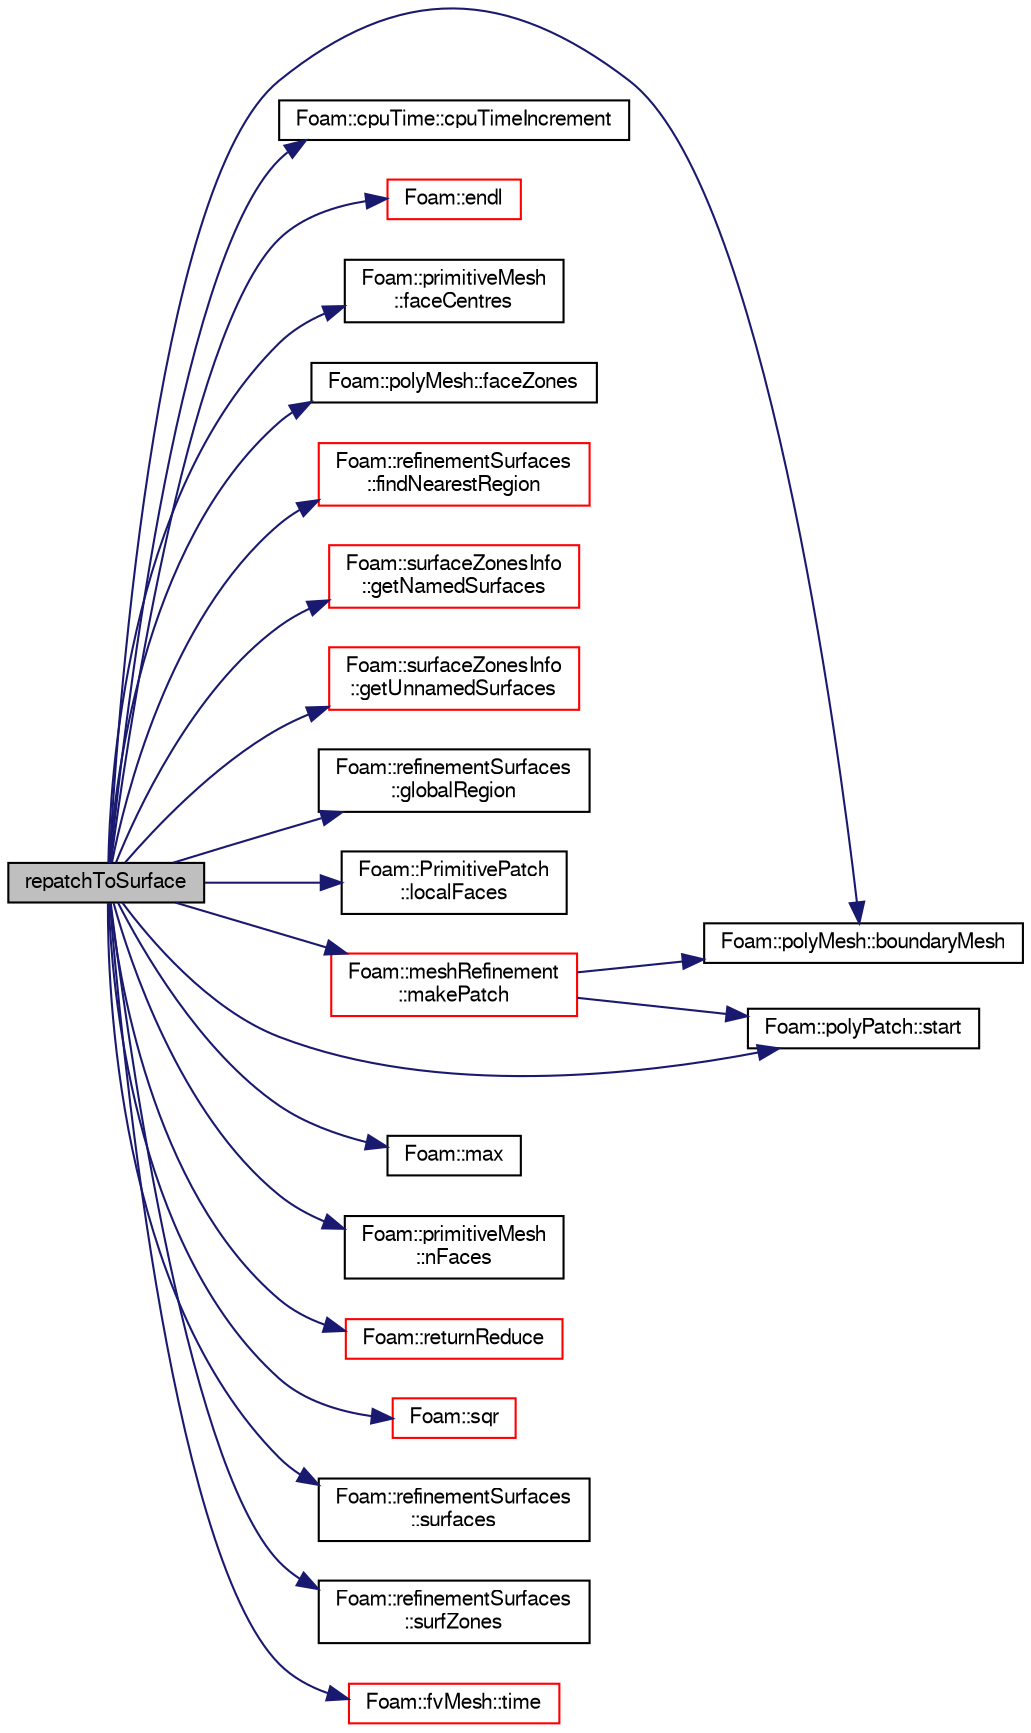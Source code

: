 digraph "repatchToSurface"
{
  bgcolor="transparent";
  edge [fontname="FreeSans",fontsize="10",labelfontname="FreeSans",labelfontsize="10"];
  node [fontname="FreeSans",fontsize="10",shape=record];
  rankdir="LR";
  Node1 [label="repatchToSurface",height=0.2,width=0.4,color="black", fillcolor="grey75", style="filled" fontcolor="black"];
  Node1 -> Node2 [color="midnightblue",fontsize="10",style="solid",fontname="FreeSans"];
  Node2 [label="Foam::polyMesh::boundaryMesh",height=0.2,width=0.4,color="black",URL="$a01861.html#a6b7f5ba89250dbd7a1c6c7860ab60fe3",tooltip="Return boundary mesh. "];
  Node1 -> Node3 [color="midnightblue",fontsize="10",style="solid",fontname="FreeSans"];
  Node3 [label="Foam::cpuTime::cpuTimeIncrement",height=0.2,width=0.4,color="black",URL="$a00412.html#a43eed4a8935c988474b2232d55ada013",tooltip="Return CPU time (in seconds) since last call to cpuTimeIncrement() "];
  Node1 -> Node4 [color="midnightblue",fontsize="10",style="solid",fontname="FreeSans"];
  Node4 [label="Foam::endl",height=0.2,width=0.4,color="red",URL="$a10237.html#a2db8fe02a0d3909e9351bb4275b23ce4",tooltip="Add newline and flush stream. "];
  Node1 -> Node5 [color="midnightblue",fontsize="10",style="solid",fontname="FreeSans"];
  Node5 [label="Foam::primitiveMesh\l::faceCentres",height=0.2,width=0.4,color="black",URL="$a01911.html#a56749206c7d38a4c3cfbf4103547e555"];
  Node1 -> Node6 [color="midnightblue",fontsize="10",style="solid",fontname="FreeSans"];
  Node6 [label="Foam::polyMesh::faceZones",height=0.2,width=0.4,color="black",URL="$a01861.html#aa3b2dc268f43cd7ca2d043febae4f0e6",tooltip="Return face zone mesh. "];
  Node1 -> Node7 [color="midnightblue",fontsize="10",style="solid",fontname="FreeSans"];
  Node7 [label="Foam::refinementSurfaces\l::findNearestRegion",height=0.2,width=0.4,color="red",URL="$a02054.html#a5ce86015ef1926009d3bee3cc1b1784c",tooltip="Find nearest point on surfaces. Return surface and region on. "];
  Node1 -> Node8 [color="midnightblue",fontsize="10",style="solid",fontname="FreeSans"];
  Node8 [label="Foam::surfaceZonesInfo\l::getNamedSurfaces",height=0.2,width=0.4,color="red",URL="$a02432.html#a59d8871cd9c916017046af1f0a57c60f",tooltip="Get indices of named surfaces (surfaces with faceZoneName) "];
  Node1 -> Node9 [color="midnightblue",fontsize="10",style="solid",fontname="FreeSans"];
  Node9 [label="Foam::surfaceZonesInfo\l::getUnnamedSurfaces",height=0.2,width=0.4,color="red",URL="$a02432.html#a1f8c08324d9ad320e759f30f23b2d151",tooltip="Get indices of unnamed surfaces (surfaces without faceZoneName) "];
  Node1 -> Node10 [color="midnightblue",fontsize="10",style="solid",fontname="FreeSans"];
  Node10 [label="Foam::refinementSurfaces\l::globalRegion",height=0.2,width=0.4,color="black",URL="$a02054.html#a1216e33f4746b2776b87629c0510fa3b",tooltip="From surface and region on surface to global region. "];
  Node1 -> Node11 [color="midnightblue",fontsize="10",style="solid",fontname="FreeSans"];
  Node11 [label="Foam::PrimitivePatch\l::localFaces",height=0.2,width=0.4,color="black",URL="$a01914.html#af5aca3ce69275c80366bc8d5c0584da2",tooltip="Return patch faces addressing into local point list. "];
  Node1 -> Node12 [color="midnightblue",fontsize="10",style="solid",fontname="FreeSans"];
  Node12 [label="Foam::meshRefinement\l::makePatch",height=0.2,width=0.4,color="red",URL="$a01428.html#aca2e02beb44887a5eede2d5061d6eb54",tooltip="Create patch from set of patches. "];
  Node12 -> Node2 [color="midnightblue",fontsize="10",style="solid",fontname="FreeSans"];
  Node12 -> Node13 [color="midnightblue",fontsize="10",style="solid",fontname="FreeSans"];
  Node13 [label="Foam::polyPatch::start",height=0.2,width=0.4,color="black",URL="$a01877.html#a861f370e41af7d54d7ff91da65de6e6a",tooltip="Return start label of this patch in the polyMesh face list. "];
  Node1 -> Node14 [color="midnightblue",fontsize="10",style="solid",fontname="FreeSans"];
  Node14 [label="Foam::max",height=0.2,width=0.4,color="black",URL="$a10237.html#ac993e906cf2774ae77e666bc24e81733"];
  Node1 -> Node15 [color="midnightblue",fontsize="10",style="solid",fontname="FreeSans"];
  Node15 [label="Foam::primitiveMesh\l::nFaces",height=0.2,width=0.4,color="black",URL="$a01911.html#a9be088de373a98524a153de7da0e92e8"];
  Node1 -> Node16 [color="midnightblue",fontsize="10",style="solid",fontname="FreeSans"];
  Node16 [label="Foam::returnReduce",height=0.2,width=0.4,color="red",URL="$a10237.html#a8d528a67d2a9c6fe4fb94bc86872624b"];
  Node1 -> Node17 [color="midnightblue",fontsize="10",style="solid",fontname="FreeSans"];
  Node17 [label="Foam::sqr",height=0.2,width=0.4,color="red",URL="$a10237.html#a277dc11c581d53826ab5090b08f3b17b"];
  Node1 -> Node13 [color="midnightblue",fontsize="10",style="solid",fontname="FreeSans"];
  Node1 -> Node18 [color="midnightblue",fontsize="10",style="solid",fontname="FreeSans"];
  Node18 [label="Foam::refinementSurfaces\l::surfaces",height=0.2,width=0.4,color="black",URL="$a02054.html#adcd7311efdf37e4637a13fa45dd405ef"];
  Node1 -> Node19 [color="midnightblue",fontsize="10",style="solid",fontname="FreeSans"];
  Node19 [label="Foam::refinementSurfaces\l::surfZones",height=0.2,width=0.4,color="black",URL="$a02054.html#ae149e1770f0bee2a1c69148fe9c6e6a3"];
  Node1 -> Node20 [color="midnightblue",fontsize="10",style="solid",fontname="FreeSans"];
  Node20 [label="Foam::fvMesh::time",height=0.2,width=0.4,color="red",URL="$a00851.html#a48fcf6de2789aff6b430b5fc1a05693f",tooltip="Return the top-level database. "];
}
